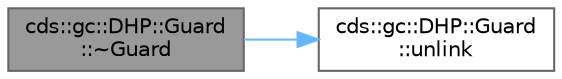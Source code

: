 digraph "cds::gc::DHP::Guard::~Guard"
{
 // LATEX_PDF_SIZE
  bgcolor="transparent";
  edge [fontname=Helvetica,fontsize=10,labelfontname=Helvetica,labelfontsize=10];
  node [fontname=Helvetica,fontsize=10,shape=box,height=0.2,width=0.4];
  rankdir="LR";
  Node1 [id="Node000001",label="cds::gc::DHP::Guard\l::~Guard",height=0.2,width=0.4,color="gray40", fillcolor="grey60", style="filled", fontcolor="black",tooltip="Frees the internal hazard pointer if the guard is in linked state"];
  Node1 -> Node2 [id="edge1_Node000001_Node000002",color="steelblue1",style="solid",tooltip=" "];
  Node2 [id="Node000002",label="cds::gc::DHP::Guard\l::unlink",height=0.2,width=0.4,color="grey40", fillcolor="white", style="filled",URL="$classcds_1_1gc_1_1_d_h_p_1_1_guard.html#a8e261fd3e7fbc1e9aa614b4bb33053ee",tooltip="Unlinks the guard from internal hazard pointer; the guard becomes in unlinked state"];
}
